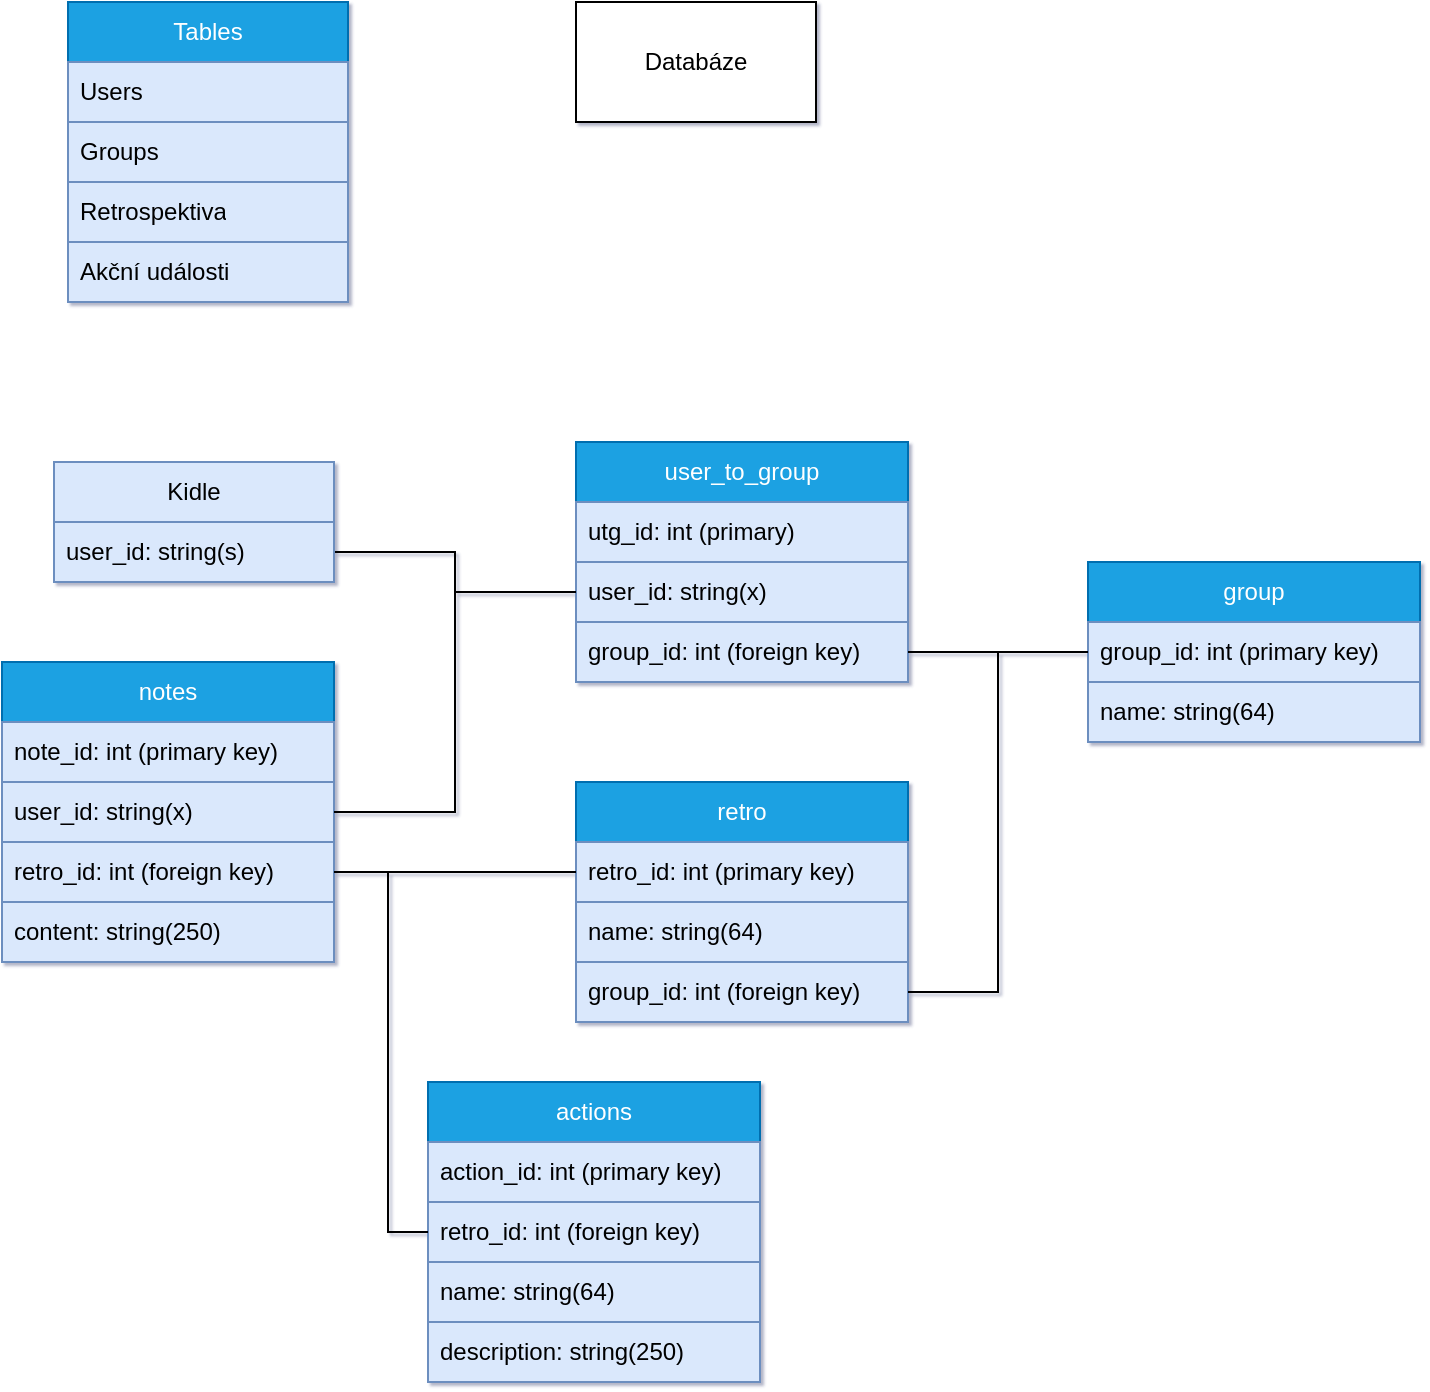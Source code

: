 <mxfile version="24.4.9" type="device">
  <diagram name="Stránka-1" id="w-0Qt5PffqAeZ8A1I7gH">
    <mxGraphModel dx="989" dy="597" grid="1" gridSize="10" guides="1" tooltips="1" connect="1" arrows="1" fold="1" page="1" pageScale="1" pageWidth="827" pageHeight="1169" background="#ffffff" math="0" shadow="1">
      <root>
        <mxCell id="0" />
        <mxCell id="1" parent="0" />
        <mxCell id="OxJI6XA8iEEOe-zKKF0P-1" value="Tables" style="swimlane;fontStyle=0;childLayout=stackLayout;horizontal=1;startSize=30;horizontalStack=0;resizeParent=1;resizeParentMax=0;resizeLast=0;collapsible=1;marginBottom=0;whiteSpace=wrap;html=1;fillColor=#1ba1e2;strokeColor=#006EAF;fontColor=#ffffff;" parent="1" vertex="1">
          <mxGeometry x="100" y="10" width="140" height="150" as="geometry" />
        </mxCell>
        <mxCell id="OxJI6XA8iEEOe-zKKF0P-2" value="Users" style="text;strokeColor=#6c8ebf;fillColor=#dae8fc;align=left;verticalAlign=middle;spacingLeft=4;spacingRight=4;overflow=hidden;points=[[0,0.5],[1,0.5]];portConstraint=eastwest;rotatable=0;whiteSpace=wrap;html=1;" parent="OxJI6XA8iEEOe-zKKF0P-1" vertex="1">
          <mxGeometry y="30" width="140" height="30" as="geometry" />
        </mxCell>
        <mxCell id="OxJI6XA8iEEOe-zKKF0P-13" value="Groups" style="text;strokeColor=#6c8ebf;fillColor=#dae8fc;align=left;verticalAlign=middle;spacingLeft=4;spacingRight=4;overflow=hidden;points=[[0,0.5],[1,0.5]];portConstraint=eastwest;rotatable=0;whiteSpace=wrap;html=1;" parent="OxJI6XA8iEEOe-zKKF0P-1" vertex="1">
          <mxGeometry y="60" width="140" height="30" as="geometry" />
        </mxCell>
        <mxCell id="OxJI6XA8iEEOe-zKKF0P-3" value="Retrospektiva" style="text;strokeColor=#6c8ebf;fillColor=#dae8fc;align=left;verticalAlign=middle;spacingLeft=4;spacingRight=4;overflow=hidden;points=[[0,0.5],[1,0.5]];portConstraint=eastwest;rotatable=0;whiteSpace=wrap;html=1;" parent="OxJI6XA8iEEOe-zKKF0P-1" vertex="1">
          <mxGeometry y="90" width="140" height="30" as="geometry" />
        </mxCell>
        <mxCell id="OxJI6XA8iEEOe-zKKF0P-4" value="Akční události" style="text;strokeColor=#6c8ebf;fillColor=#dae8fc;align=left;verticalAlign=middle;spacingLeft=4;spacingRight=4;overflow=hidden;points=[[0,0.5],[1,0.5]];portConstraint=eastwest;rotatable=0;whiteSpace=wrap;html=1;" parent="OxJI6XA8iEEOe-zKKF0P-1" vertex="1">
          <mxGeometry y="120" width="140" height="30" as="geometry" />
        </mxCell>
        <mxCell id="OxJI6XA8iEEOe-zKKF0P-5" value="Databáze" style="rounded=0;whiteSpace=wrap;html=1;" parent="1" vertex="1">
          <mxGeometry x="354" y="10" width="120" height="60" as="geometry" />
        </mxCell>
        <mxCell id="OxJI6XA8iEEOe-zKKF0P-20" value="user_to_group" style="swimlane;fontStyle=0;childLayout=stackLayout;horizontal=1;startSize=30;horizontalStack=0;resizeParent=1;resizeParentMax=0;resizeLast=0;collapsible=1;marginBottom=0;whiteSpace=wrap;html=1;fillColor=#1ba1e2;fontColor=#ffffff;strokeColor=#006EAF;" parent="1" vertex="1">
          <mxGeometry x="354" y="230" width="166" height="120" as="geometry" />
        </mxCell>
        <mxCell id="OxJI6XA8iEEOe-zKKF0P-22" value="utg_id: int (primary)" style="text;strokeColor=#6c8ebf;fillColor=#dae8fc;align=left;verticalAlign=middle;spacingLeft=4;spacingRight=4;overflow=hidden;points=[[0,0.5],[1,0.5]];portConstraint=eastwest;rotatable=0;whiteSpace=wrap;html=1;" parent="OxJI6XA8iEEOe-zKKF0P-20" vertex="1">
          <mxGeometry y="30" width="166" height="30" as="geometry" />
        </mxCell>
        <mxCell id="OxJI6XA8iEEOe-zKKF0P-21" value="user_id: string(x)" style="text;strokeColor=#6c8ebf;fillColor=#dae8fc;align=left;verticalAlign=middle;spacingLeft=4;spacingRight=4;overflow=hidden;points=[[0,0.5],[1,0.5]];portConstraint=eastwest;rotatable=0;whiteSpace=wrap;html=1;" parent="OxJI6XA8iEEOe-zKKF0P-20" vertex="1">
          <mxGeometry y="60" width="166" height="30" as="geometry" />
        </mxCell>
        <mxCell id="OxJI6XA8iEEOe-zKKF0P-26" value="group_id: int (foreign key)" style="text;strokeColor=#6c8ebf;fillColor=#dae8fc;align=left;verticalAlign=middle;spacingLeft=4;spacingRight=4;overflow=hidden;points=[[0,0.5],[1,0.5]];portConstraint=eastwest;rotatable=0;whiteSpace=wrap;html=1;" parent="OxJI6XA8iEEOe-zKKF0P-20" vertex="1">
          <mxGeometry y="90" width="166" height="30" as="geometry" />
        </mxCell>
        <mxCell id="OxJI6XA8iEEOe-zKKF0P-27" style="edgeStyle=orthogonalEdgeStyle;rounded=0;orthogonalLoop=1;jettySize=auto;html=1;exitX=1;exitY=0.5;exitDx=0;exitDy=0;entryX=0;entryY=0.5;entryDx=0;entryDy=0;startArrow=none;startFill=0;endArrow=none;endFill=0;" parent="1" source="BycqJEDDxP9vvW6Bha4R-9" target="OxJI6XA8iEEOe-zKKF0P-21" edge="1">
          <mxGeometry relative="1" as="geometry">
            <mxPoint x="232" y="265.0" as="sourcePoint" />
          </mxGeometry>
        </mxCell>
        <mxCell id="OxJI6XA8iEEOe-zKKF0P-29" value="group" style="swimlane;fontStyle=0;childLayout=stackLayout;horizontal=1;startSize=30;horizontalStack=0;resizeParent=1;resizeParentMax=0;resizeLast=0;collapsible=1;marginBottom=0;whiteSpace=wrap;html=1;fillColor=#1ba1e2;fontColor=#ffffff;strokeColor=#006EAF;" parent="1" vertex="1">
          <mxGeometry x="610" y="290" width="166" height="90" as="geometry" />
        </mxCell>
        <mxCell id="OxJI6XA8iEEOe-zKKF0P-32" value="group_id: int (primary key)" style="text;strokeColor=#6c8ebf;fillColor=#dae8fc;align=left;verticalAlign=middle;spacingLeft=4;spacingRight=4;overflow=hidden;points=[[0,0.5],[1,0.5]];portConstraint=eastwest;rotatable=0;whiteSpace=wrap;html=1;" parent="OxJI6XA8iEEOe-zKKF0P-29" vertex="1">
          <mxGeometry y="30" width="166" height="30" as="geometry" />
        </mxCell>
        <mxCell id="OxJI6XA8iEEOe-zKKF0P-46" value="name: string(64)" style="text;strokeColor=#6c8ebf;fillColor=#dae8fc;align=left;verticalAlign=middle;spacingLeft=4;spacingRight=4;overflow=hidden;points=[[0,0.5],[1,0.5]];portConstraint=eastwest;rotatable=0;whiteSpace=wrap;html=1;" parent="OxJI6XA8iEEOe-zKKF0P-29" vertex="1">
          <mxGeometry y="60" width="166" height="30" as="geometry" />
        </mxCell>
        <mxCell id="OxJI6XA8iEEOe-zKKF0P-34" style="edgeStyle=orthogonalEdgeStyle;rounded=0;orthogonalLoop=1;jettySize=auto;html=1;exitX=0;exitY=0.5;exitDx=0;exitDy=0;entryX=1;entryY=0.5;entryDx=0;entryDy=0;startArrow=none;startFill=0;endArrow=none;endFill=0;" parent="1" source="OxJI6XA8iEEOe-zKKF0P-32" target="OxJI6XA8iEEOe-zKKF0P-26" edge="1">
          <mxGeometry relative="1" as="geometry" />
        </mxCell>
        <mxCell id="OxJI6XA8iEEOe-zKKF0P-35" value="actions" style="swimlane;fontStyle=0;childLayout=stackLayout;horizontal=1;startSize=30;horizontalStack=0;resizeParent=1;resizeParentMax=0;resizeLast=0;collapsible=1;marginBottom=0;whiteSpace=wrap;html=1;fillColor=#1ba1e2;fontColor=#ffffff;strokeColor=#006EAF;" parent="1" vertex="1">
          <mxGeometry x="280" y="550" width="166" height="150" as="geometry" />
        </mxCell>
        <mxCell id="OxJI6XA8iEEOe-zKKF0P-36" value="action_id: int (primary key)" style="text;strokeColor=#6c8ebf;fillColor=#dae8fc;align=left;verticalAlign=middle;spacingLeft=4;spacingRight=4;overflow=hidden;points=[[0,0.5],[1,0.5]];portConstraint=eastwest;rotatable=0;whiteSpace=wrap;html=1;" parent="OxJI6XA8iEEOe-zKKF0P-35" vertex="1">
          <mxGeometry y="30" width="166" height="30" as="geometry" />
        </mxCell>
        <mxCell id="OxJI6XA8iEEOe-zKKF0P-44" value="retro_id: int (foreign key)" style="text;strokeColor=#6c8ebf;fillColor=#dae8fc;align=left;verticalAlign=middle;spacingLeft=4;spacingRight=4;overflow=hidden;points=[[0,0.5],[1,0.5]];portConstraint=eastwest;rotatable=0;whiteSpace=wrap;html=1;" parent="OxJI6XA8iEEOe-zKKF0P-35" vertex="1">
          <mxGeometry y="60" width="166" height="30" as="geometry" />
        </mxCell>
        <mxCell id="OxJI6XA8iEEOe-zKKF0P-49" value="name: string(64)" style="text;strokeColor=#6c8ebf;fillColor=#dae8fc;align=left;verticalAlign=middle;spacingLeft=4;spacingRight=4;overflow=hidden;points=[[0,0.5],[1,0.5]];portConstraint=eastwest;rotatable=0;whiteSpace=wrap;html=1;" parent="OxJI6XA8iEEOe-zKKF0P-35" vertex="1">
          <mxGeometry y="90" width="166" height="30" as="geometry" />
        </mxCell>
        <mxCell id="OxJI6XA8iEEOe-zKKF0P-50" value="description: string(250)" style="text;strokeColor=#6c8ebf;fillColor=#dae8fc;align=left;verticalAlign=middle;spacingLeft=4;spacingRight=4;overflow=hidden;points=[[0,0.5],[1,0.5]];portConstraint=eastwest;rotatable=0;whiteSpace=wrap;html=1;" parent="OxJI6XA8iEEOe-zKKF0P-35" vertex="1">
          <mxGeometry y="120" width="166" height="30" as="geometry" />
        </mxCell>
        <mxCell id="OxJI6XA8iEEOe-zKKF0P-39" value="retro" style="swimlane;fontStyle=0;childLayout=stackLayout;horizontal=1;startSize=30;horizontalStack=0;resizeParent=1;resizeParentMax=0;resizeLast=0;collapsible=1;marginBottom=0;whiteSpace=wrap;html=1;fillColor=#1ba1e2;fontColor=#ffffff;strokeColor=#006EAF;" parent="1" vertex="1">
          <mxGeometry x="354" y="400" width="166" height="120" as="geometry" />
        </mxCell>
        <mxCell id="OxJI6XA8iEEOe-zKKF0P-40" value="retro_id: int (primary key)" style="text;strokeColor=#6c8ebf;fillColor=#dae8fc;align=left;verticalAlign=middle;spacingLeft=4;spacingRight=4;overflow=hidden;points=[[0,0.5],[1,0.5]];portConstraint=eastwest;rotatable=0;whiteSpace=wrap;html=1;" parent="OxJI6XA8iEEOe-zKKF0P-39" vertex="1">
          <mxGeometry y="30" width="166" height="30" as="geometry" />
        </mxCell>
        <mxCell id="OxJI6XA8iEEOe-zKKF0P-48" value="name: string(64)" style="text;strokeColor=#6c8ebf;fillColor=#dae8fc;align=left;verticalAlign=middle;spacingLeft=4;spacingRight=4;overflow=hidden;points=[[0,0.5],[1,0.5]];portConstraint=eastwest;rotatable=0;whiteSpace=wrap;html=1;" parent="OxJI6XA8iEEOe-zKKF0P-39" vertex="1">
          <mxGeometry y="60" width="166" height="30" as="geometry" />
        </mxCell>
        <mxCell id="OxJI6XA8iEEOe-zKKF0P-41" value="group_id: int (foreign key)" style="text;strokeColor=#6c8ebf;fillColor=#dae8fc;align=left;verticalAlign=middle;spacingLeft=4;spacingRight=4;overflow=hidden;points=[[0,0.5],[1,0.5]];portConstraint=eastwest;rotatable=0;whiteSpace=wrap;html=1;" parent="OxJI6XA8iEEOe-zKKF0P-39" vertex="1">
          <mxGeometry y="90" width="166" height="30" as="geometry" />
        </mxCell>
        <mxCell id="OxJI6XA8iEEOe-zKKF0P-42" style="edgeStyle=orthogonalEdgeStyle;rounded=0;orthogonalLoop=1;jettySize=auto;html=1;exitX=0;exitY=0.5;exitDx=0;exitDy=0;entryX=1;entryY=0.5;entryDx=0;entryDy=0;strokeColor=default;endArrow=none;endFill=0;" parent="1" source="OxJI6XA8iEEOe-zKKF0P-32" target="OxJI6XA8iEEOe-zKKF0P-41" edge="1">
          <mxGeometry relative="1" as="geometry" />
        </mxCell>
        <mxCell id="OxJI6XA8iEEOe-zKKF0P-45" style="edgeStyle=orthogonalEdgeStyle;rounded=0;orthogonalLoop=1;jettySize=auto;html=1;exitX=0;exitY=0.5;exitDx=0;exitDy=0;entryX=0;entryY=0.5;entryDx=0;entryDy=0;startArrow=none;startFill=0;endArrow=none;endFill=0;" parent="1" source="OxJI6XA8iEEOe-zKKF0P-40" target="OxJI6XA8iEEOe-zKKF0P-44" edge="1">
          <mxGeometry relative="1" as="geometry" />
        </mxCell>
        <mxCell id="BycqJEDDxP9vvW6Bha4R-1" value="notes" style="swimlane;fontStyle=0;childLayout=stackLayout;horizontal=1;startSize=30;horizontalStack=0;resizeParent=1;resizeParentMax=0;resizeLast=0;collapsible=1;marginBottom=0;whiteSpace=wrap;html=1;fillColor=#1ba1e2;fontColor=#ffffff;strokeColor=#006EAF;" vertex="1" parent="1">
          <mxGeometry x="67" y="340" width="166" height="150" as="geometry" />
        </mxCell>
        <mxCell id="BycqJEDDxP9vvW6Bha4R-2" value="note_id: int (primary key)" style="text;strokeColor=#6c8ebf;fillColor=#dae8fc;align=left;verticalAlign=middle;spacingLeft=4;spacingRight=4;overflow=hidden;points=[[0,0.5],[1,0.5]];portConstraint=eastwest;rotatable=0;whiteSpace=wrap;html=1;" vertex="1" parent="BycqJEDDxP9vvW6Bha4R-1">
          <mxGeometry y="30" width="166" height="30" as="geometry" />
        </mxCell>
        <mxCell id="BycqJEDDxP9vvW6Bha4R-13" value="user_id: string(x)" style="text;strokeColor=#6c8ebf;fillColor=#dae8fc;align=left;verticalAlign=middle;spacingLeft=4;spacingRight=4;overflow=hidden;points=[[0,0.5],[1,0.5]];portConstraint=eastwest;rotatable=0;whiteSpace=wrap;html=1;" vertex="1" parent="BycqJEDDxP9vvW6Bha4R-1">
          <mxGeometry y="60" width="166" height="30" as="geometry" />
        </mxCell>
        <mxCell id="BycqJEDDxP9vvW6Bha4R-3" value="retro_id: int (foreign key)" style="text;strokeColor=#6c8ebf;fillColor=#dae8fc;align=left;verticalAlign=middle;spacingLeft=4;spacingRight=4;overflow=hidden;points=[[0,0.5],[1,0.5]];portConstraint=eastwest;rotatable=0;whiteSpace=wrap;html=1;" vertex="1" parent="BycqJEDDxP9vvW6Bha4R-1">
          <mxGeometry y="90" width="166" height="30" as="geometry" />
        </mxCell>
        <mxCell id="BycqJEDDxP9vvW6Bha4R-4" value="content: string(250)" style="text;strokeColor=#6c8ebf;fillColor=#dae8fc;align=left;verticalAlign=middle;spacingLeft=4;spacingRight=4;overflow=hidden;points=[[0,0.5],[1,0.5]];portConstraint=eastwest;rotatable=0;whiteSpace=wrap;html=1;" vertex="1" parent="BycqJEDDxP9vvW6Bha4R-1">
          <mxGeometry y="120" width="166" height="30" as="geometry" />
        </mxCell>
        <mxCell id="BycqJEDDxP9vvW6Bha4R-7" style="edgeStyle=orthogonalEdgeStyle;rounded=0;orthogonalLoop=1;jettySize=auto;html=1;exitX=0;exitY=0.5;exitDx=0;exitDy=0;startArrow=none;startFill=0;endArrow=none;endFill=0;" edge="1" parent="1" source="OxJI6XA8iEEOe-zKKF0P-40" target="BycqJEDDxP9vvW6Bha4R-3">
          <mxGeometry relative="1" as="geometry">
            <mxPoint x="364" y="455" as="sourcePoint" />
            <mxPoint x="276" y="605" as="targetPoint" />
          </mxGeometry>
        </mxCell>
        <mxCell id="BycqJEDDxP9vvW6Bha4R-8" value="Kidle" style="swimlane;fontStyle=0;childLayout=stackLayout;horizontal=1;startSize=30;horizontalStack=0;resizeParent=1;resizeParentMax=0;resizeLast=0;collapsible=1;marginBottom=0;whiteSpace=wrap;html=1;fillColor=#dae8fc;strokeColor=#6c8ebf;" vertex="1" parent="1">
          <mxGeometry x="93" y="240" width="140" height="60" as="geometry" />
        </mxCell>
        <mxCell id="BycqJEDDxP9vvW6Bha4R-9" value="&lt;span style=&quot;text-align: center;&quot;&gt;user_id: string(s)&lt;/span&gt;" style="text;strokeColor=#6c8ebf;fillColor=#dae8fc;align=left;verticalAlign=middle;spacingLeft=4;spacingRight=4;overflow=hidden;points=[[0,0.5],[1,0.5]];portConstraint=eastwest;rotatable=0;whiteSpace=wrap;html=1;" vertex="1" parent="BycqJEDDxP9vvW6Bha4R-8">
          <mxGeometry y="30" width="140" height="30" as="geometry" />
        </mxCell>
        <mxCell id="BycqJEDDxP9vvW6Bha4R-12" style="edgeStyle=orthogonalEdgeStyle;rounded=0;orthogonalLoop=1;jettySize=auto;html=1;entryX=0;entryY=0.5;entryDx=0;entryDy=0;startArrow=none;startFill=0;endArrow=none;endFill=0;" edge="1" parent="1" source="BycqJEDDxP9vvW6Bha4R-13" target="OxJI6XA8iEEOe-zKKF0P-21">
          <mxGeometry relative="1" as="geometry">
            <mxPoint x="220" y="420" as="sourcePoint" />
            <mxPoint x="294" y="390" as="targetPoint" />
          </mxGeometry>
        </mxCell>
      </root>
    </mxGraphModel>
  </diagram>
</mxfile>
